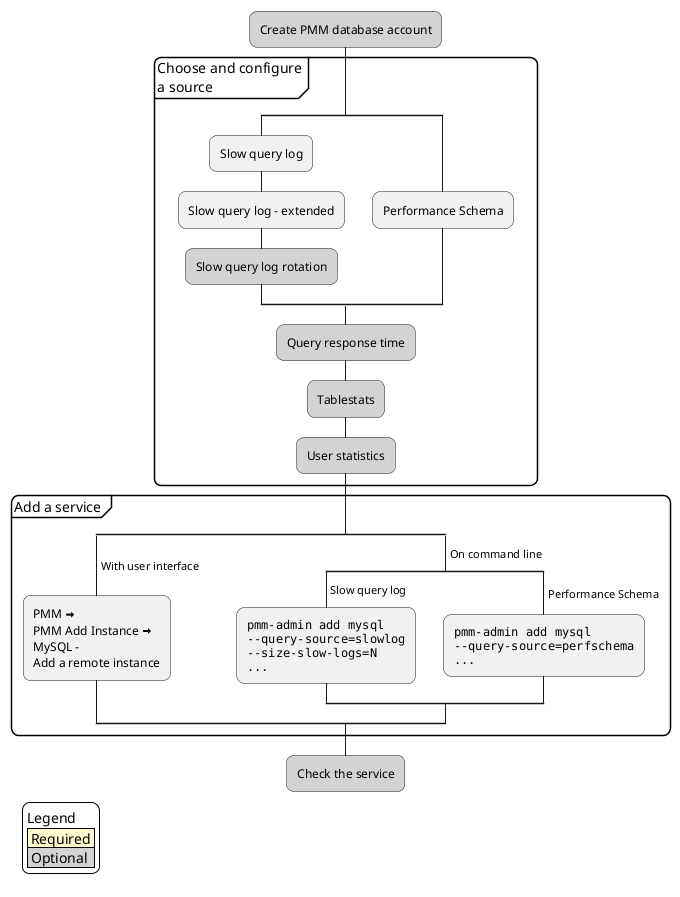 ' Diagram showing sequence of tasks to set up PMM Client for MySQL
' Syntax: https://plantuml.com/activity-diagram-beta
' Icons: https://plantuml.com/openiconic
' Colour: https://plantuml.com/color
' Text: https://plantuml.com/creole
@startuml "setting-up_client_mysql"
skinparam ArrowHeadColor none
skinparam roundCorner 15
skinparam legendBackgroundColor #0000
'title "Setting up PMM Client to monitor a MySQL host\nOverview\n"
legend bottom left
Legend
<#lemonchiffon>| Required |
<#lightgrey>| Optional |
endlegend

#lightgrey:Create PMM database account;
partition "Choose and configure\na source" {
	split
		:Slow query log;
		:Slow query log - extended;
		#lightgrey:Slow query log rotation;
	split again
		:Performance Schema;
	end split
	#lightgrey:Query response time;
	#lightgrey:Tablestats;
	#lightgrey:User statistics;
}
partition "Add a service " {
	split
	-> With user interface;
		:PMM <&arrow-thick-right>\nPMM Add Instance <&arrow-thick-right>\nMySQL -\nAdd a remote instance;
	split again
	-> On command line;
		split
			-> Slow query log;
			:<code>
			pmm-admin add mysql
			--query-source=slowlog
			--size-slow-logs=N
			...
			</code>;
		split again
			-> Performance Schema;
			:<code>
			pmm-admin add mysql
			--query-source=perfschema
			...
			</code>;
		end split
	end split
}
#lightgrey:Check the service;
@enduml
